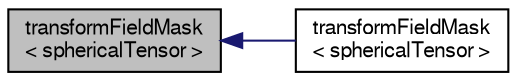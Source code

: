 digraph "transformFieldMask&lt; sphericalTensor &gt;"
{
  bgcolor="transparent";
  edge [fontname="FreeSans",fontsize="10",labelfontname="FreeSans",labelfontsize="10"];
  node [fontname="FreeSans",fontsize="10",shape=record];
  rankdir="LR";
  Node67790 [label="transformFieldMask\l\< sphericalTensor \>",height=0.2,width=0.4,color="black", fillcolor="grey75", style="filled", fontcolor="black"];
  Node67790 -> Node67791 [dir="back",color="midnightblue",fontsize="10",style="solid",fontname="FreeSans"];
  Node67791 [label="transformFieldMask\l\< sphericalTensor \>",height=0.2,width=0.4,color="black",URL="$a21124.html#aa641bcdabbbc0b77f8fc5059eff1bd4a"];
}
